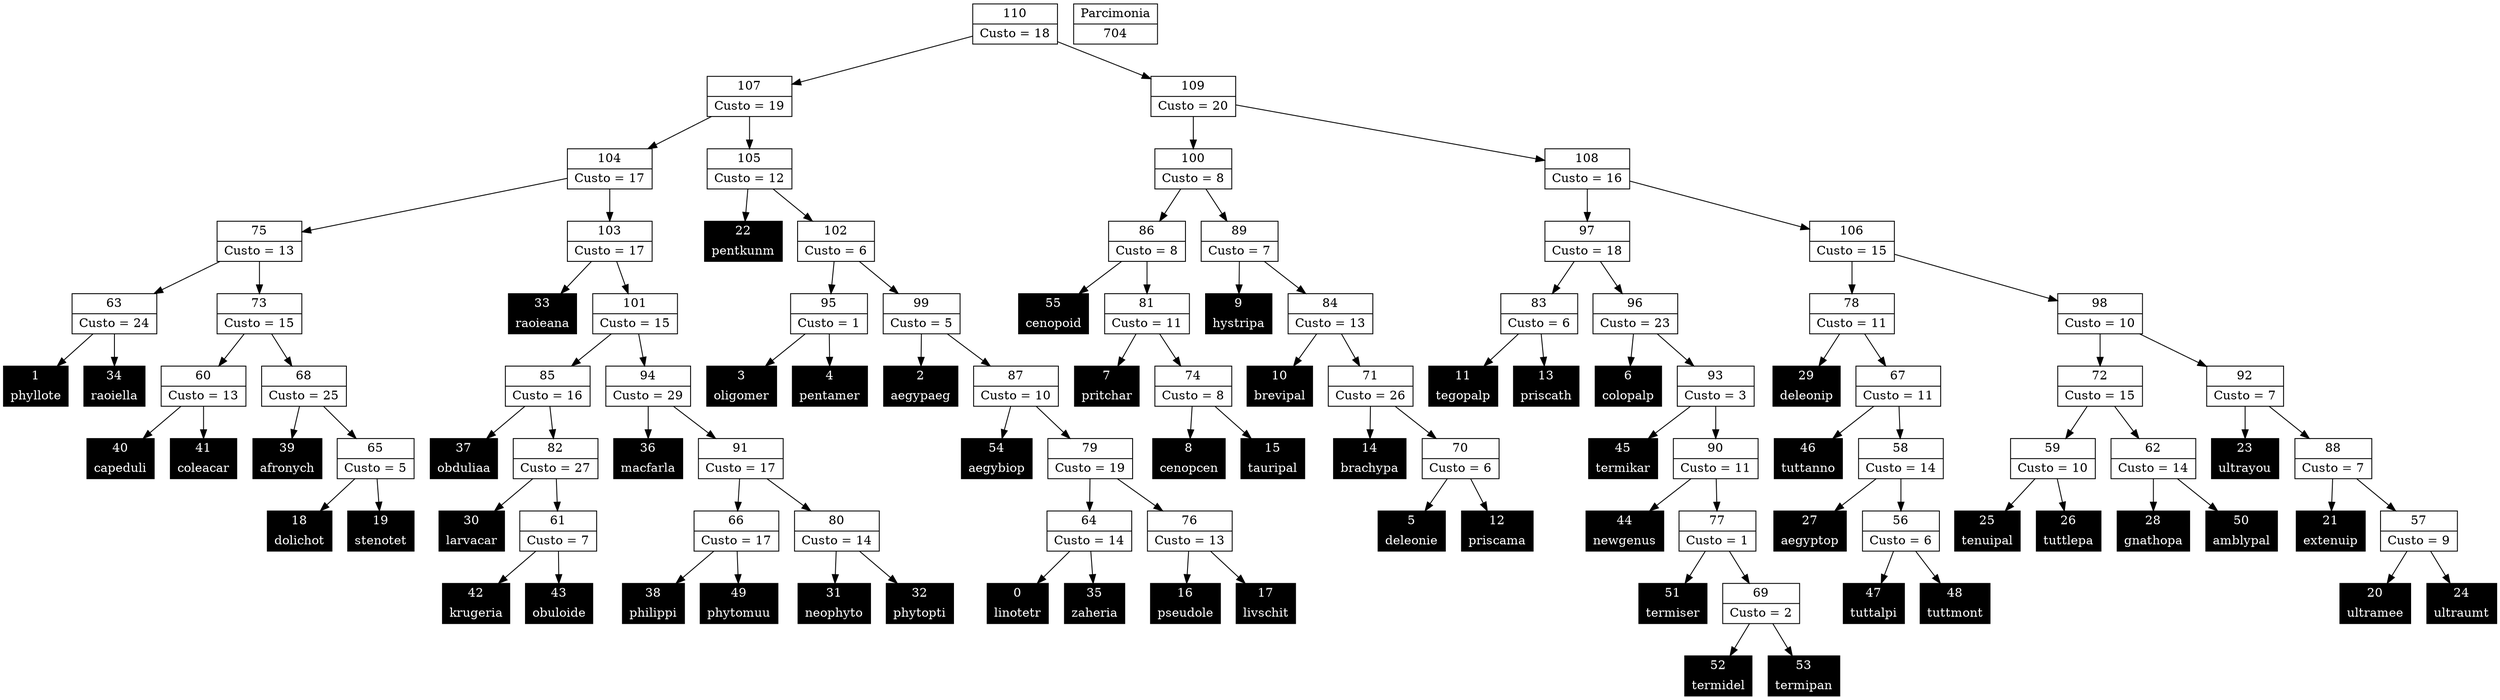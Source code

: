 Digraph G {
0 [shape="record", label="{0 | linotetr}",style=filled, color=black, fontcolor=white,fontsize=14, height=0.5]
1 [shape="record", label="{1 | phyllote}",style=filled, color=black, fontcolor=white,fontsize=14, height=0.5]
2 [shape="record", label="{2 | aegypaeg}",style=filled, color=black, fontcolor=white,fontsize=14, height=0.5]
3 [shape="record", label="{3 | oligomer}",style=filled, color=black, fontcolor=white,fontsize=14, height=0.5]
4 [shape="record", label="{4 | pentamer}",style=filled, color=black, fontcolor=white,fontsize=14, height=0.5]
5 [shape="record", label="{5 | deleonie}",style=filled, color=black, fontcolor=white,fontsize=14, height=0.5]
6 [shape="record", label="{6 | colopalp}",style=filled, color=black, fontcolor=white,fontsize=14, height=0.5]
7 [shape="record", label="{7 | pritchar}",style=filled, color=black, fontcolor=white,fontsize=14, height=0.5]
8 [shape="record", label="{8 | cenopcen}",style=filled, color=black, fontcolor=white,fontsize=14, height=0.5]
9 [shape="record", label="{9 | hystripa}",style=filled, color=black, fontcolor=white,fontsize=14, height=0.5]
10 [shape="record", label="{10 | brevipal}",style=filled, color=black, fontcolor=white,fontsize=14, height=0.5]
11 [shape="record", label="{11 | tegopalp}",style=filled, color=black, fontcolor=white,fontsize=14, height=0.5]
12 [shape="record", label="{12 | priscama}",style=filled, color=black, fontcolor=white,fontsize=14, height=0.5]
13 [shape="record", label="{13 | priscath}",style=filled, color=black, fontcolor=white,fontsize=14, height=0.5]
14 [shape="record", label="{14 | brachypa}",style=filled, color=black, fontcolor=white,fontsize=14, height=0.5]
15 [shape="record", label="{15 | tauripal}",style=filled, color=black, fontcolor=white,fontsize=14, height=0.5]
16 [shape="record", label="{16 | pseudole}",style=filled, color=black, fontcolor=white,fontsize=14, height=0.5]
17 [shape="record", label="{17 | livschit}",style=filled, color=black, fontcolor=white,fontsize=14, height=0.5]
18 [shape="record", label="{18 | dolichot}",style=filled, color=black, fontcolor=white,fontsize=14, height=0.5]
19 [shape="record", label="{19 | stenotet}",style=filled, color=black, fontcolor=white,fontsize=14, height=0.5]
20 [shape="record", label="{20 | ultramee}",style=filled, color=black, fontcolor=white,fontsize=14, height=0.5]
21 [shape="record", label="{21 | extenuip}",style=filled, color=black, fontcolor=white,fontsize=14, height=0.5]
22 [shape="record", label="{22 | pentkunm}",style=filled, color=black, fontcolor=white,fontsize=14, height=0.5]
23 [shape="record", label="{23 | ultrayou}",style=filled, color=black, fontcolor=white,fontsize=14, height=0.5]
24 [shape="record", label="{24 | ultraumt}",style=filled, color=black, fontcolor=white,fontsize=14, height=0.5]
25 [shape="record", label="{25 | tenuipal}",style=filled, color=black, fontcolor=white,fontsize=14, height=0.5]
26 [shape="record", label="{26 | tuttlepa}",style=filled, color=black, fontcolor=white,fontsize=14, height=0.5]
27 [shape="record", label="{27 | aegyptop}",style=filled, color=black, fontcolor=white,fontsize=14, height=0.5]
28 [shape="record", label="{28 | gnathopa}",style=filled, color=black, fontcolor=white,fontsize=14, height=0.5]
29 [shape="record", label="{29 | deleonip}",style=filled, color=black, fontcolor=white,fontsize=14, height=0.5]
30 [shape="record", label="{30 | larvacar}",style=filled, color=black, fontcolor=white,fontsize=14, height=0.5]
31 [shape="record", label="{31 | neophyto}",style=filled, color=black, fontcolor=white,fontsize=14, height=0.5]
32 [shape="record", label="{32 | phytopti}",style=filled, color=black, fontcolor=white,fontsize=14, height=0.5]
33 [shape="record", label="{33 | raoieana}",style=filled, color=black, fontcolor=white,fontsize=14, height=0.5]
34 [shape="record", label="{34 | raoiella}",style=filled, color=black, fontcolor=white,fontsize=14, height=0.5]
35 [shape="record", label="{35 | zaheria}",style=filled, color=black, fontcolor=white,fontsize=14, height=0.5]
36 [shape="record", label="{36 | macfarla}",style=filled, color=black, fontcolor=white,fontsize=14, height=0.5]
37 [shape="record", label="{37 | obduliaa}",style=filled, color=black, fontcolor=white,fontsize=14, height=0.5]
38 [shape="record", label="{38 | philippi}",style=filled, color=black, fontcolor=white,fontsize=14, height=0.5]
39 [shape="record", label="{39 | afronych}",style=filled, color=black, fontcolor=white,fontsize=14, height=0.5]
40 [shape="record", label="{40 | capeduli}",style=filled, color=black, fontcolor=white,fontsize=14, height=0.5]
41 [shape="record", label="{41 | coleacar}",style=filled, color=black, fontcolor=white,fontsize=14, height=0.5]
42 [shape="record", label="{42 | krugeria}",style=filled, color=black, fontcolor=white,fontsize=14, height=0.5]
43 [shape="record", label="{43 | obuloide}",style=filled, color=black, fontcolor=white,fontsize=14, height=0.5]
44 [shape="record", label="{44 | newgenus}",style=filled, color=black, fontcolor=white,fontsize=14, height=0.5]
45 [shape="record", label="{45 | termikar}",style=filled, color=black, fontcolor=white,fontsize=14, height=0.5]
46 [shape="record", label="{46 | tuttanno}",style=filled, color=black, fontcolor=white,fontsize=14, height=0.5]
47 [shape="record", label="{47 | tuttalpi}",style=filled, color=black, fontcolor=white,fontsize=14, height=0.5]
48 [shape="record", label="{48 | tuttmont}",style=filled, color=black, fontcolor=white,fontsize=14, height=0.5]
49 [shape="record", label="{49 | phytomuu}",style=filled, color=black, fontcolor=white,fontsize=14, height=0.5]
50 [shape="record", label="{50 | amblypal}",style=filled, color=black, fontcolor=white,fontsize=14, height=0.5]
51 [shape="record", label="{51 | termiser}",style=filled, color=black, fontcolor=white,fontsize=14, height=0.5]
52 [shape="record", label="{52 | termidel}",style=filled, color=black, fontcolor=white,fontsize=14, height=0.5]
53 [shape="record", label="{53 | termipan}",style=filled, color=black, fontcolor=white,fontsize=14, height=0.5]
54 [shape="record", label="{54 | aegybiop}",style=filled, color=black, fontcolor=white,fontsize=14, height=0.5]
55 [shape="record", label="{55 | cenopoid}",style=filled, color=black, fontcolor=white,fontsize=14, height=0.5]
56 [shape="record", label="{56|Custo = 6}"]
57 [shape="record", label="{57|Custo = 9}"]
58 [shape="record", label="{58|Custo = 14}"]
59 [shape="record", label="{59|Custo = 10}"]
60 [shape="record", label="{60|Custo = 13}"]
61 [shape="record", label="{61|Custo = 7}"]
62 [shape="record", label="{62|Custo = 14}"]
63 [shape="record", label="{63|Custo = 24}"]
64 [shape="record", label="{64|Custo = 14}"]
65 [shape="record", label="{65|Custo = 5}"]
66 [shape="record", label="{66|Custo = 17}"]
67 [shape="record", label="{67|Custo = 11}"]
68 [shape="record", label="{68|Custo = 25}"]
69 [shape="record", label="{69|Custo = 2}"]
70 [shape="record", label="{70|Custo = 6}"]
71 [shape="record", label="{71|Custo = 26}"]
72 [shape="record", label="{72|Custo = 15}"]
73 [shape="record", label="{73|Custo = 15}"]
74 [shape="record", label="{74|Custo = 8}"]
75 [shape="record", label="{75|Custo = 13}"]
76 [shape="record", label="{76|Custo = 13}"]
77 [shape="record", label="{77|Custo = 1}"]
78 [shape="record", label="{78|Custo = 11}"]
79 [shape="record", label="{79|Custo = 19}"]
80 [shape="record", label="{80|Custo = 14}"]
81 [shape="record", label="{81|Custo = 11}"]
82 [shape="record", label="{82|Custo = 27}"]
83 [shape="record", label="{83|Custo = 6}"]
84 [shape="record", label="{84|Custo = 13}"]
85 [shape="record", label="{85|Custo = 16}"]
86 [shape="record", label="{86|Custo = 8}"]
87 [shape="record", label="{87|Custo = 10}"]
88 [shape="record", label="{88|Custo = 7}"]
89 [shape="record", label="{89|Custo = 7}"]
90 [shape="record", label="{90|Custo = 11}"]
91 [shape="record", label="{91|Custo = 17}"]
92 [shape="record", label="{92|Custo = 7}"]
93 [shape="record", label="{93|Custo = 3}"]
94 [shape="record", label="{94|Custo = 29}"]
95 [shape="record", label="{95|Custo = 1}"]
96 [shape="record", label="{96|Custo = 23}"]
97 [shape="record", label="{97|Custo = 18}"]
98 [shape="record", label="{98|Custo = 10}"]
99 [shape="record", label="{99|Custo = 5}"]
100 [shape="record", label="{100|Custo = 8}"]
101 [shape="record", label="{101|Custo = 15}"]
102 [shape="record", label="{102|Custo = 6}"]
103 [shape="record", label="{103|Custo = 17}"]
104 [shape="record", label="{104|Custo = 17}"]
105 [shape="record", label="{105|Custo = 12}"]
106 [shape="record", label="{106|Custo = 15}"]
107 [shape="record", label="{107|Custo = 19}"]
108 [shape="record", label="{108|Custo = 16}"]
109 [shape="record", label="{109|Custo = 20}"]
110 [shape="record", label="{110|Custo = 18}"]

56->48
56->47
57->24
57->20
58->56
58->27
59->26
59->25
60->41
60->40
61->43
61->42
62->50
62->28
63->34
63->1
64->35
64->0
65->19
65->18
66->49
66->38
67->58
67->46
68->65
68->39
69->53
69->52
70->12
70->5
71->70
71->14
72->62
72->59
73->68
73->60
74->15
74->8
75->73
75->63
76->17
76->16
77->69
77->51
78->67
78->29
79->76
79->64
80->32
80->31
81->74
81->7
82->61
82->30
83->13
83->11
84->71
84->10
85->82
85->37
86->81
86->55
87->79
87->54
88->57
88->21
89->84
89->9
90->77
90->44
91->80
91->66
92->88
92->23
93->90
93->45
94->91
94->36
95->4
95->3
96->93
96->6
97->96
97->83
98->92
98->72
99->87
99->2
100->89
100->86
101->94
101->85
102->99
102->95
103->101
103->33
104->103
104->75
105->102
105->22
106->98
106->78
107->105
107->104
108->106
108->97
109->108
109->100
110->109
110->107

704 [shape="record", label="{Parcimonia|704}"]
}